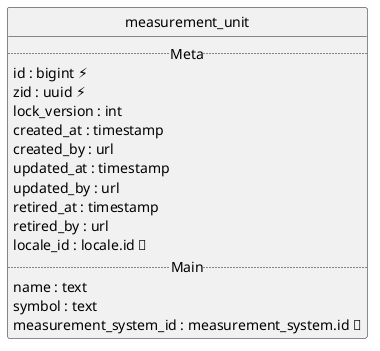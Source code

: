 @startuml uml
skinparam monochrome true
skinparam linetype ortho
hide circle

entity measurement_unit {
  .. Meta ..
  id : bigint ⚡
  zid : uuid ⚡
  lock_version : int
  created_at : timestamp
  created_by : url
  updated_at : timestamp
  updated_by : url
  retired_at : timestamp
  retired_by : url
  locale_id : locale.id 🔑
  .. Main ..
  name : text
  symbol : text
  measurement_system_id : measurement_system.id 🔑
}

@enduml
